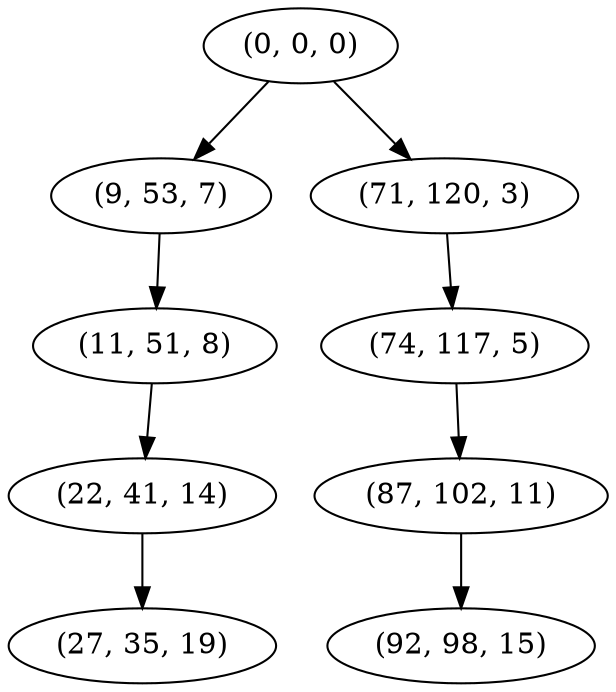 digraph tree {
    "(0, 0, 0)";
    "(9, 53, 7)";
    "(11, 51, 8)";
    "(22, 41, 14)";
    "(27, 35, 19)";
    "(71, 120, 3)";
    "(74, 117, 5)";
    "(87, 102, 11)";
    "(92, 98, 15)";
    "(0, 0, 0)" -> "(9, 53, 7)";
    "(0, 0, 0)" -> "(71, 120, 3)";
    "(9, 53, 7)" -> "(11, 51, 8)";
    "(11, 51, 8)" -> "(22, 41, 14)";
    "(22, 41, 14)" -> "(27, 35, 19)";
    "(71, 120, 3)" -> "(74, 117, 5)";
    "(74, 117, 5)" -> "(87, 102, 11)";
    "(87, 102, 11)" -> "(92, 98, 15)";
}
